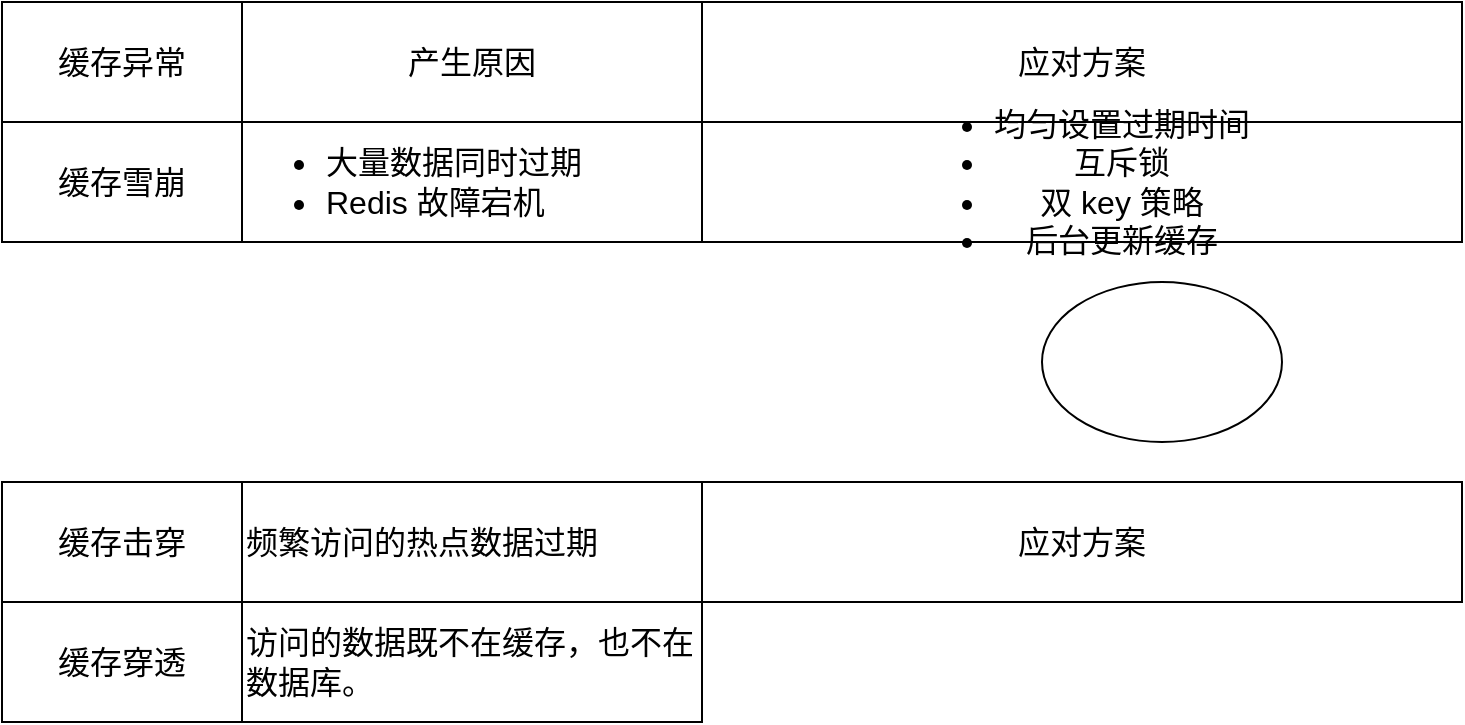 <mxfile version="14.4.8" type="github">
  <diagram id="ePmiQgrbOddq5dNOTLal" name="第 1 页">
    <mxGraphModel dx="937" dy="541" grid="1" gridSize="10" guides="1" tooltips="1" connect="1" arrows="1" fold="1" page="1" pageScale="1" pageWidth="827" pageHeight="1169" math="0" shadow="0">
      <root>
        <mxCell id="0" />
        <mxCell id="1" parent="0" />
        <mxCell id="50HY2KO_7Ch5yhQKuEp1-1" value="缓存异常" style="rounded=0;whiteSpace=wrap;html=1;fontSize=16;" vertex="1" parent="1">
          <mxGeometry x="100" y="210" width="120" height="60" as="geometry" />
        </mxCell>
        <mxCell id="50HY2KO_7Ch5yhQKuEp1-2" value="产生原因" style="rounded=0;whiteSpace=wrap;html=1;fontSize=16;" vertex="1" parent="1">
          <mxGeometry x="220" y="210" width="230" height="60" as="geometry" />
        </mxCell>
        <mxCell id="50HY2KO_7Ch5yhQKuEp1-3" value="应对方案" style="rounded=0;whiteSpace=wrap;html=1;fontSize=16;" vertex="1" parent="1">
          <mxGeometry x="450" y="210" width="380" height="60" as="geometry" />
        </mxCell>
        <mxCell id="50HY2KO_7Ch5yhQKuEp1-4" value="缓存雪崩" style="rounded=0;whiteSpace=wrap;html=1;fontSize=16;" vertex="1" parent="1">
          <mxGeometry x="100" y="270" width="120" height="60" as="geometry" />
        </mxCell>
        <mxCell id="50HY2KO_7Ch5yhQKuEp1-5" value="&lt;ul&gt;&lt;li&gt;大量数据同时过期&lt;br&gt;&lt;/li&gt;&lt;li&gt;Redis 故障宕机&lt;br&gt;&lt;/li&gt;&lt;/ul&gt;" style="rounded=0;whiteSpace=wrap;html=1;fontSize=16;align=left;" vertex="1" parent="1">
          <mxGeometry x="220" y="270" width="230" height="60" as="geometry" />
        </mxCell>
        <mxCell id="50HY2KO_7Ch5yhQKuEp1-6" value="&lt;ul&gt;&lt;li&gt;均匀设置过期时间&lt;br&gt;&lt;/li&gt;&lt;li&gt;互斥锁&lt;br&gt;&lt;/li&gt;&lt;li&gt;双 key 策略&lt;br&gt;&lt;/li&gt;&lt;li&gt;后台更新缓存&lt;br&gt;&lt;/li&gt;&lt;/ul&gt;" style="rounded=0;whiteSpace=wrap;html=1;fontSize=16;" vertex="1" parent="1">
          <mxGeometry x="450" y="270" width="380" height="60" as="geometry" />
        </mxCell>
        <mxCell id="50HY2KO_7Ch5yhQKuEp1-7" value="缓存击穿" style="rounded=0;whiteSpace=wrap;html=1;fontSize=16;" vertex="1" parent="1">
          <mxGeometry x="100" y="450" width="120" height="60" as="geometry" />
        </mxCell>
        <mxCell id="50HY2KO_7Ch5yhQKuEp1-8" value="频繁访问的热点数据过期" style="rounded=0;whiteSpace=wrap;html=1;fontSize=16;align=left;" vertex="1" parent="1">
          <mxGeometry x="220" y="450" width="230" height="60" as="geometry" />
        </mxCell>
        <mxCell id="50HY2KO_7Ch5yhQKuEp1-9" value="应对方案" style="rounded=0;whiteSpace=wrap;html=1;fontSize=16;" vertex="1" parent="1">
          <mxGeometry x="450" y="450" width="380" height="60" as="geometry" />
        </mxCell>
        <mxCell id="50HY2KO_7Ch5yhQKuEp1-10" value="缓存穿透" style="rounded=0;whiteSpace=wrap;html=1;fontSize=16;" vertex="1" parent="1">
          <mxGeometry x="100" y="510" width="120" height="60" as="geometry" />
        </mxCell>
        <mxCell id="50HY2KO_7Ch5yhQKuEp1-11" value="访问的数据既不在缓存，也不在数据库。" style="rounded=0;whiteSpace=wrap;html=1;fontSize=16;align=left;" vertex="1" parent="1">
          <mxGeometry x="220" y="510" width="230" height="60" as="geometry" />
        </mxCell>
        <mxCell id="50HY2KO_7Ch5yhQKuEp1-12" value="" style="ellipse;whiteSpace=wrap;html=1;fontSize=16;align=left;" vertex="1" parent="1">
          <mxGeometry x="620" y="350" width="120" height="80" as="geometry" />
        </mxCell>
      </root>
    </mxGraphModel>
  </diagram>
</mxfile>
